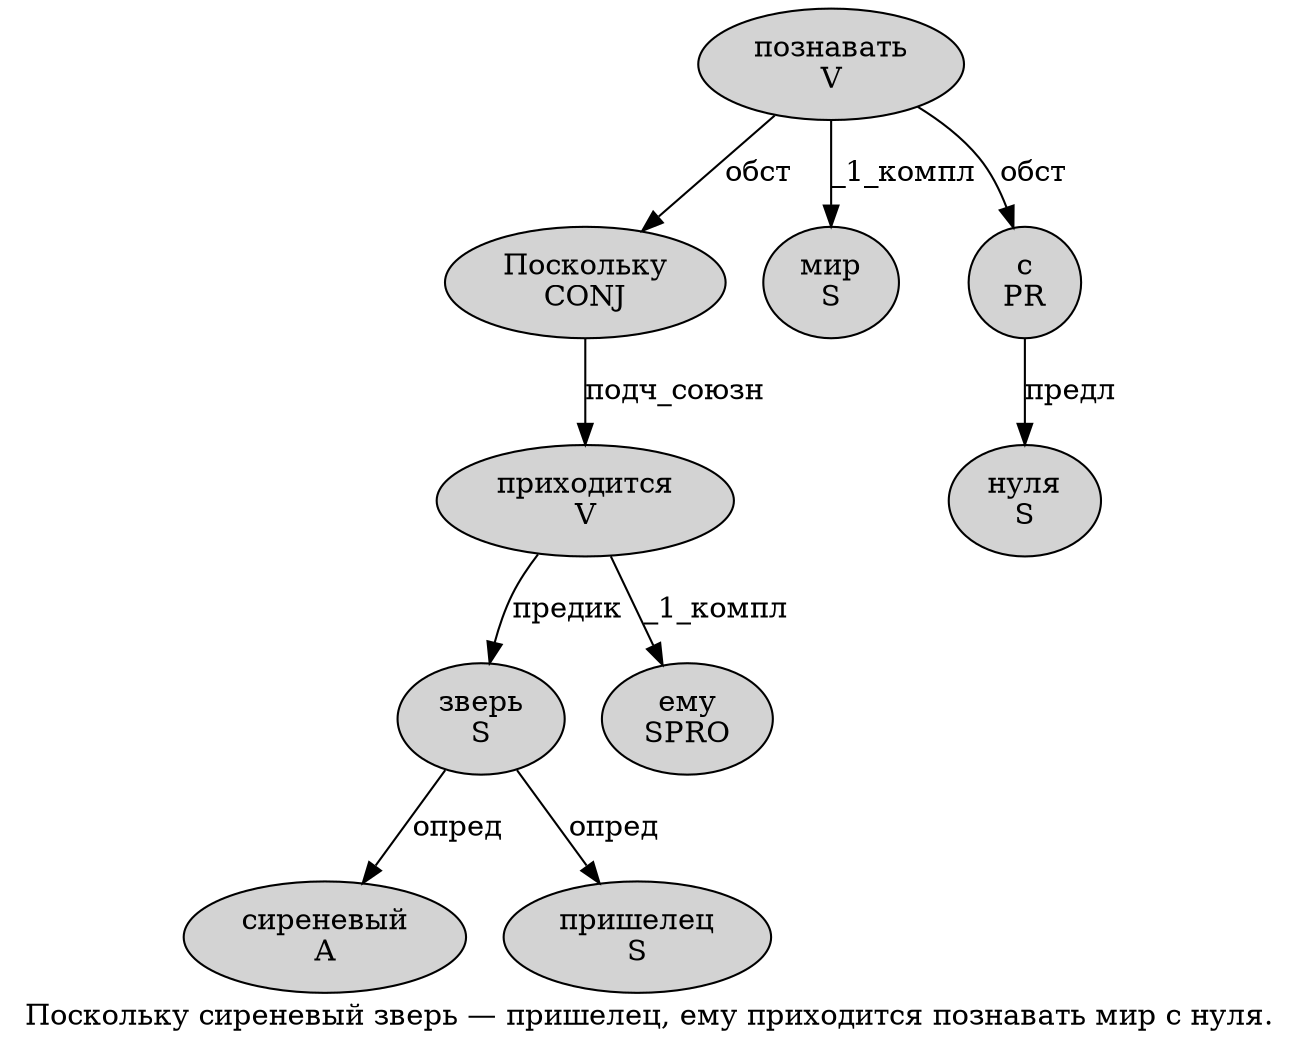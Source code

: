 digraph SENTENCE_1374 {
	graph [label="Поскольку сиреневый зверь — пришелец, ему приходится познавать мир с нуля."]
	node [style=filled]
		0 [label="Поскольку
CONJ" color="" fillcolor=lightgray penwidth=1 shape=ellipse]
		1 [label="сиреневый
A" color="" fillcolor=lightgray penwidth=1 shape=ellipse]
		2 [label="зверь
S" color="" fillcolor=lightgray penwidth=1 shape=ellipse]
		4 [label="пришелец
S" color="" fillcolor=lightgray penwidth=1 shape=ellipse]
		6 [label="ему
SPRO" color="" fillcolor=lightgray penwidth=1 shape=ellipse]
		7 [label="приходится
V" color="" fillcolor=lightgray penwidth=1 shape=ellipse]
		8 [label="познавать
V" color="" fillcolor=lightgray penwidth=1 shape=ellipse]
		9 [label="мир
S" color="" fillcolor=lightgray penwidth=1 shape=ellipse]
		10 [label="с
PR" color="" fillcolor=lightgray penwidth=1 shape=ellipse]
		11 [label="нуля
S" color="" fillcolor=lightgray penwidth=1 shape=ellipse]
			8 -> 0 [label="обст"]
			8 -> 9 [label="_1_компл"]
			8 -> 10 [label="обст"]
			0 -> 7 [label="подч_союзн"]
			10 -> 11 [label="предл"]
			2 -> 1 [label="опред"]
			2 -> 4 [label="опред"]
			7 -> 2 [label="предик"]
			7 -> 6 [label="_1_компл"]
}